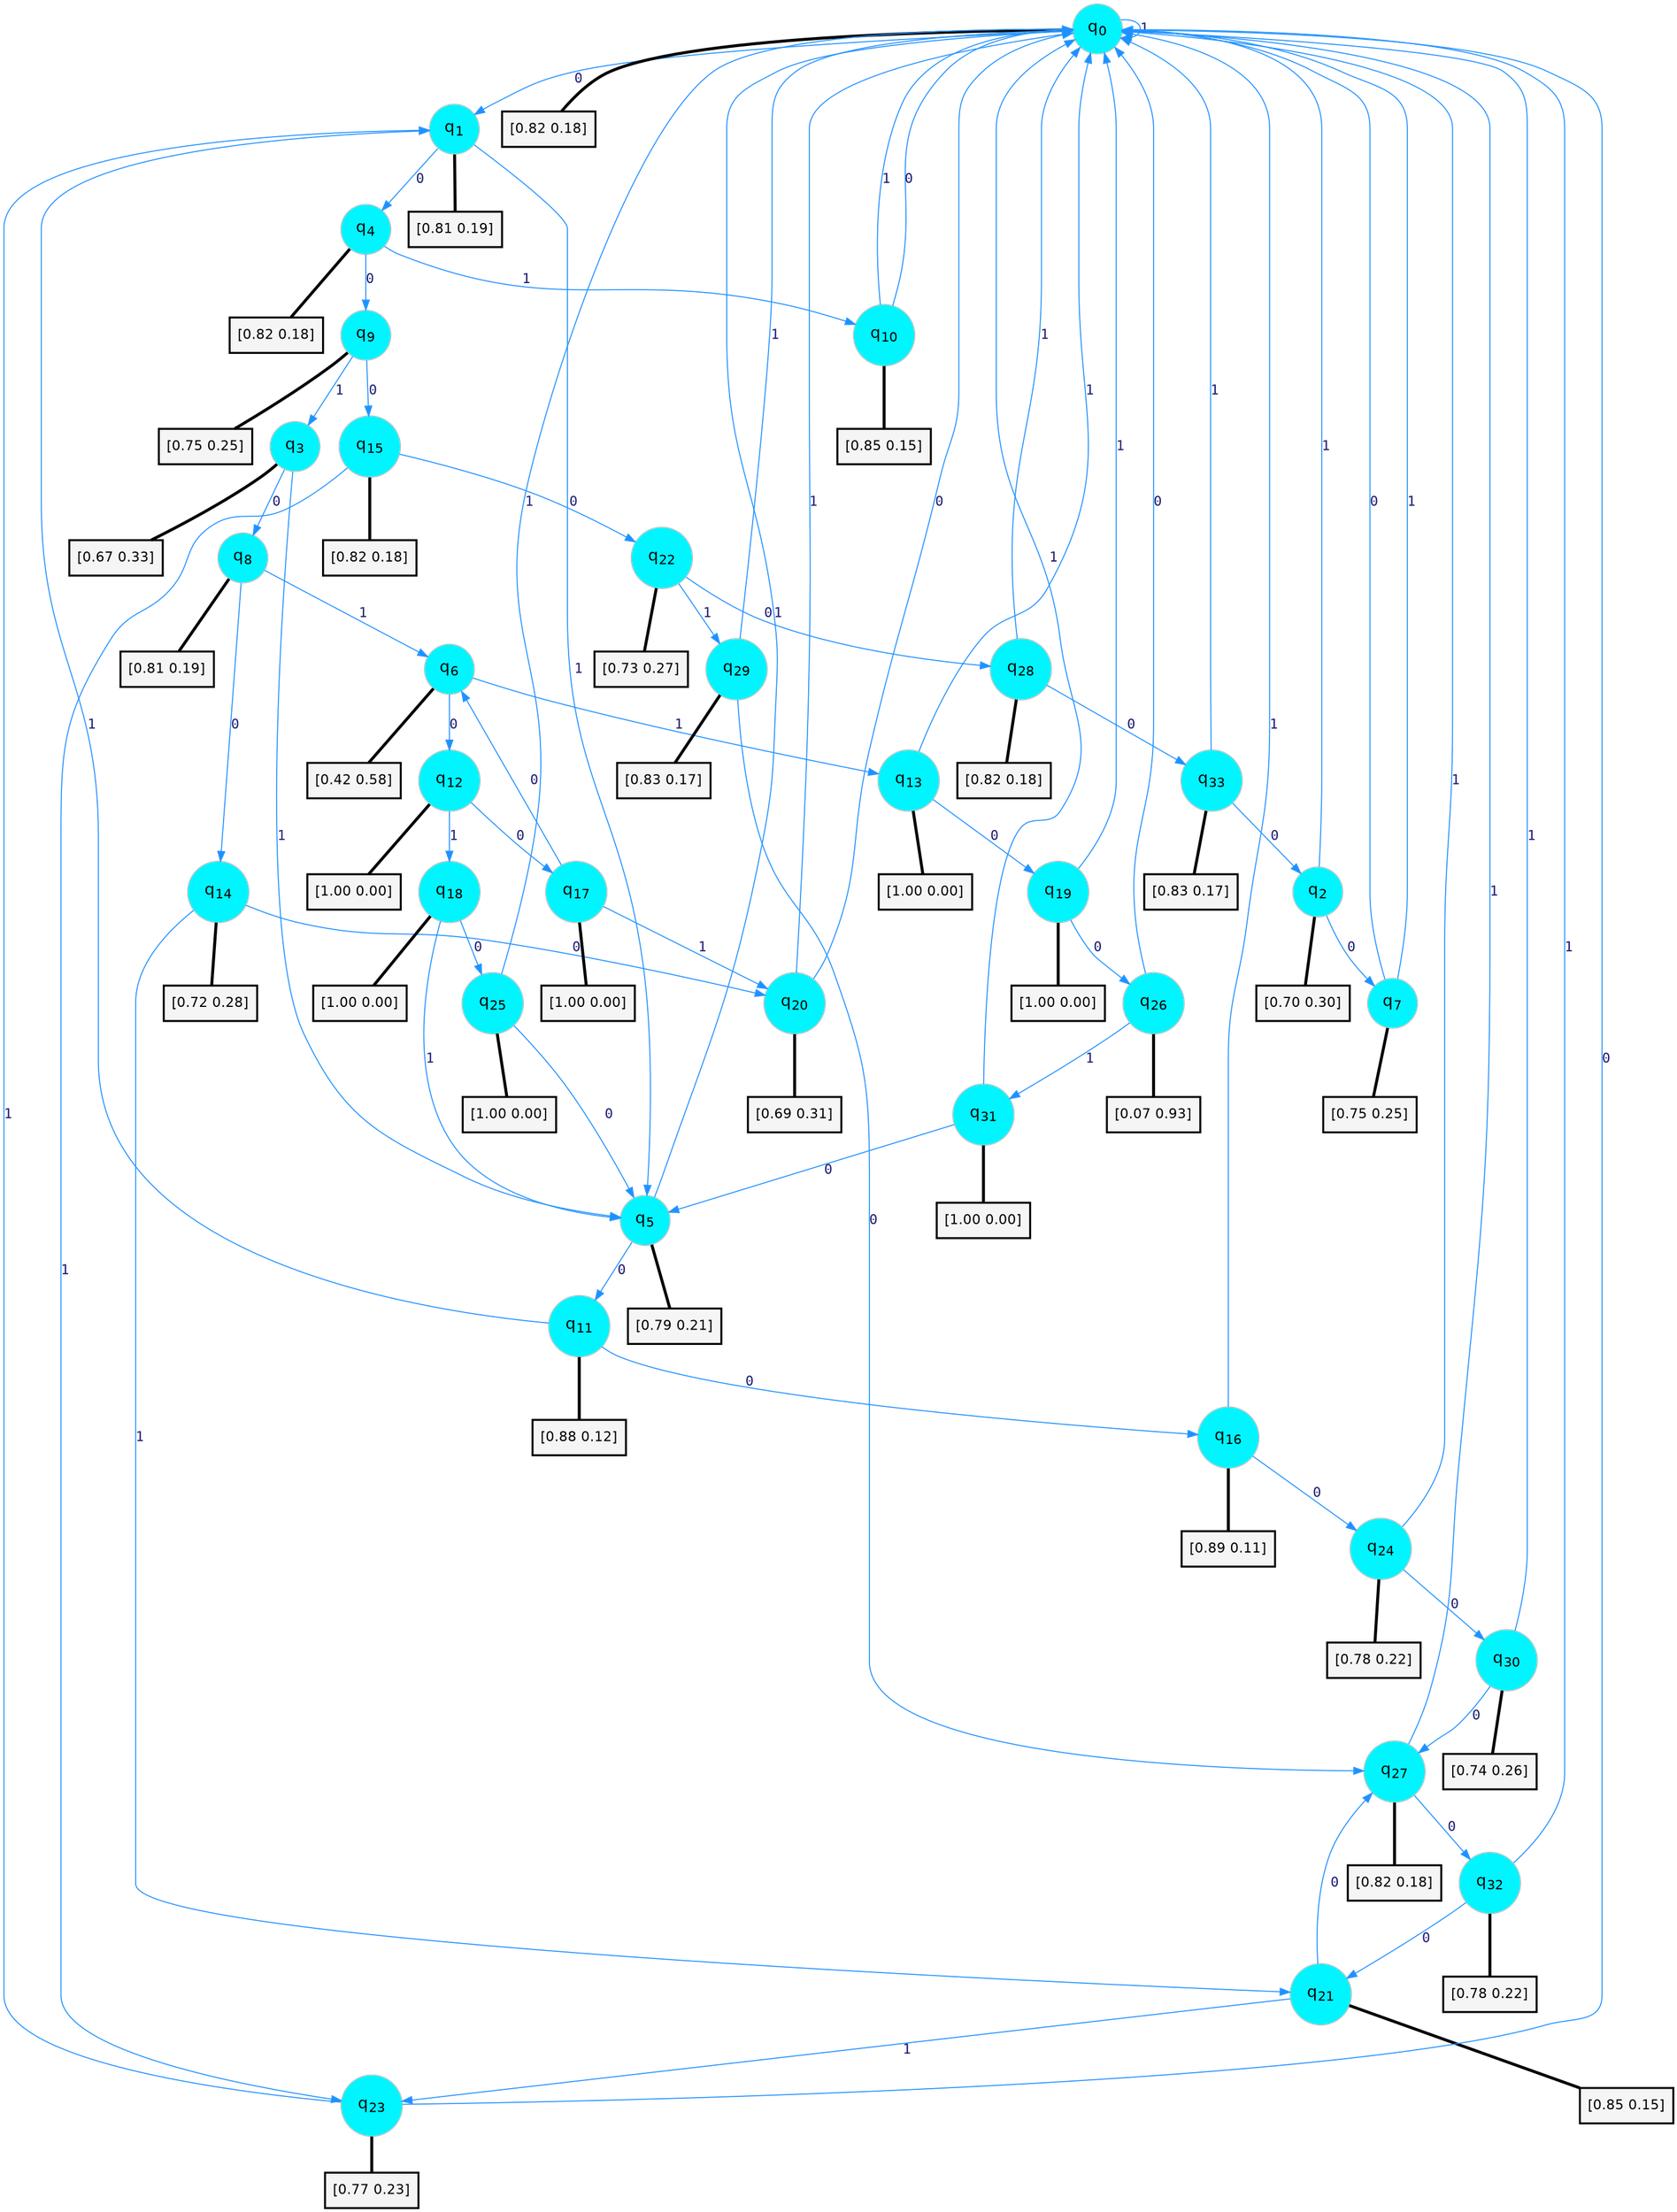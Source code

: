 digraph G {
graph [
bgcolor=transparent, dpi=300, rankdir=TD, size="40,25"];
node [
color=gray, fillcolor=turquoise1, fontcolor=black, fontname=Helvetica, fontsize=16, fontweight=bold, shape=circle, style=filled];
edge [
arrowsize=1, color=dodgerblue1, fontcolor=midnightblue, fontname=courier, fontweight=bold, penwidth=1, style=solid, weight=20];
0[label=<q<SUB>0</SUB>>];
1[label=<q<SUB>1</SUB>>];
2[label=<q<SUB>2</SUB>>];
3[label=<q<SUB>3</SUB>>];
4[label=<q<SUB>4</SUB>>];
5[label=<q<SUB>5</SUB>>];
6[label=<q<SUB>6</SUB>>];
7[label=<q<SUB>7</SUB>>];
8[label=<q<SUB>8</SUB>>];
9[label=<q<SUB>9</SUB>>];
10[label=<q<SUB>10</SUB>>];
11[label=<q<SUB>11</SUB>>];
12[label=<q<SUB>12</SUB>>];
13[label=<q<SUB>13</SUB>>];
14[label=<q<SUB>14</SUB>>];
15[label=<q<SUB>15</SUB>>];
16[label=<q<SUB>16</SUB>>];
17[label=<q<SUB>17</SUB>>];
18[label=<q<SUB>18</SUB>>];
19[label=<q<SUB>19</SUB>>];
20[label=<q<SUB>20</SUB>>];
21[label=<q<SUB>21</SUB>>];
22[label=<q<SUB>22</SUB>>];
23[label=<q<SUB>23</SUB>>];
24[label=<q<SUB>24</SUB>>];
25[label=<q<SUB>25</SUB>>];
26[label=<q<SUB>26</SUB>>];
27[label=<q<SUB>27</SUB>>];
28[label=<q<SUB>28</SUB>>];
29[label=<q<SUB>29</SUB>>];
30[label=<q<SUB>30</SUB>>];
31[label=<q<SUB>31</SUB>>];
32[label=<q<SUB>32</SUB>>];
33[label=<q<SUB>33</SUB>>];
34[label="[0.82 0.18]", shape=box,fontcolor=black, fontname=Helvetica, fontsize=14, penwidth=2, fillcolor=whitesmoke,color=black];
35[label="[0.81 0.19]", shape=box,fontcolor=black, fontname=Helvetica, fontsize=14, penwidth=2, fillcolor=whitesmoke,color=black];
36[label="[0.70 0.30]", shape=box,fontcolor=black, fontname=Helvetica, fontsize=14, penwidth=2, fillcolor=whitesmoke,color=black];
37[label="[0.67 0.33]", shape=box,fontcolor=black, fontname=Helvetica, fontsize=14, penwidth=2, fillcolor=whitesmoke,color=black];
38[label="[0.82 0.18]", shape=box,fontcolor=black, fontname=Helvetica, fontsize=14, penwidth=2, fillcolor=whitesmoke,color=black];
39[label="[0.79 0.21]", shape=box,fontcolor=black, fontname=Helvetica, fontsize=14, penwidth=2, fillcolor=whitesmoke,color=black];
40[label="[0.42 0.58]", shape=box,fontcolor=black, fontname=Helvetica, fontsize=14, penwidth=2, fillcolor=whitesmoke,color=black];
41[label="[0.75 0.25]", shape=box,fontcolor=black, fontname=Helvetica, fontsize=14, penwidth=2, fillcolor=whitesmoke,color=black];
42[label="[0.81 0.19]", shape=box,fontcolor=black, fontname=Helvetica, fontsize=14, penwidth=2, fillcolor=whitesmoke,color=black];
43[label="[0.75 0.25]", shape=box,fontcolor=black, fontname=Helvetica, fontsize=14, penwidth=2, fillcolor=whitesmoke,color=black];
44[label="[0.85 0.15]", shape=box,fontcolor=black, fontname=Helvetica, fontsize=14, penwidth=2, fillcolor=whitesmoke,color=black];
45[label="[0.88 0.12]", shape=box,fontcolor=black, fontname=Helvetica, fontsize=14, penwidth=2, fillcolor=whitesmoke,color=black];
46[label="[1.00 0.00]", shape=box,fontcolor=black, fontname=Helvetica, fontsize=14, penwidth=2, fillcolor=whitesmoke,color=black];
47[label="[1.00 0.00]", shape=box,fontcolor=black, fontname=Helvetica, fontsize=14, penwidth=2, fillcolor=whitesmoke,color=black];
48[label="[0.72 0.28]", shape=box,fontcolor=black, fontname=Helvetica, fontsize=14, penwidth=2, fillcolor=whitesmoke,color=black];
49[label="[0.82 0.18]", shape=box,fontcolor=black, fontname=Helvetica, fontsize=14, penwidth=2, fillcolor=whitesmoke,color=black];
50[label="[0.89 0.11]", shape=box,fontcolor=black, fontname=Helvetica, fontsize=14, penwidth=2, fillcolor=whitesmoke,color=black];
51[label="[1.00 0.00]", shape=box,fontcolor=black, fontname=Helvetica, fontsize=14, penwidth=2, fillcolor=whitesmoke,color=black];
52[label="[1.00 0.00]", shape=box,fontcolor=black, fontname=Helvetica, fontsize=14, penwidth=2, fillcolor=whitesmoke,color=black];
53[label="[1.00 0.00]", shape=box,fontcolor=black, fontname=Helvetica, fontsize=14, penwidth=2, fillcolor=whitesmoke,color=black];
54[label="[0.69 0.31]", shape=box,fontcolor=black, fontname=Helvetica, fontsize=14, penwidth=2, fillcolor=whitesmoke,color=black];
55[label="[0.85 0.15]", shape=box,fontcolor=black, fontname=Helvetica, fontsize=14, penwidth=2, fillcolor=whitesmoke,color=black];
56[label="[0.73 0.27]", shape=box,fontcolor=black, fontname=Helvetica, fontsize=14, penwidth=2, fillcolor=whitesmoke,color=black];
57[label="[0.77 0.23]", shape=box,fontcolor=black, fontname=Helvetica, fontsize=14, penwidth=2, fillcolor=whitesmoke,color=black];
58[label="[0.78 0.22]", shape=box,fontcolor=black, fontname=Helvetica, fontsize=14, penwidth=2, fillcolor=whitesmoke,color=black];
59[label="[1.00 0.00]", shape=box,fontcolor=black, fontname=Helvetica, fontsize=14, penwidth=2, fillcolor=whitesmoke,color=black];
60[label="[0.07 0.93]", shape=box,fontcolor=black, fontname=Helvetica, fontsize=14, penwidth=2, fillcolor=whitesmoke,color=black];
61[label="[0.82 0.18]", shape=box,fontcolor=black, fontname=Helvetica, fontsize=14, penwidth=2, fillcolor=whitesmoke,color=black];
62[label="[0.82 0.18]", shape=box,fontcolor=black, fontname=Helvetica, fontsize=14, penwidth=2, fillcolor=whitesmoke,color=black];
63[label="[0.83 0.17]", shape=box,fontcolor=black, fontname=Helvetica, fontsize=14, penwidth=2, fillcolor=whitesmoke,color=black];
64[label="[0.74 0.26]", shape=box,fontcolor=black, fontname=Helvetica, fontsize=14, penwidth=2, fillcolor=whitesmoke,color=black];
65[label="[1.00 0.00]", shape=box,fontcolor=black, fontname=Helvetica, fontsize=14, penwidth=2, fillcolor=whitesmoke,color=black];
66[label="[0.78 0.22]", shape=box,fontcolor=black, fontname=Helvetica, fontsize=14, penwidth=2, fillcolor=whitesmoke,color=black];
67[label="[0.83 0.17]", shape=box,fontcolor=black, fontname=Helvetica, fontsize=14, penwidth=2, fillcolor=whitesmoke,color=black];
0->1 [label=0];
0->0 [label=1];
0->34 [arrowhead=none, penwidth=3,color=black];
1->4 [label=0];
1->5 [label=1];
1->35 [arrowhead=none, penwidth=3,color=black];
2->7 [label=0];
2->0 [label=1];
2->36 [arrowhead=none, penwidth=3,color=black];
3->8 [label=0];
3->5 [label=1];
3->37 [arrowhead=none, penwidth=3,color=black];
4->9 [label=0];
4->10 [label=1];
4->38 [arrowhead=none, penwidth=3,color=black];
5->11 [label=0];
5->0 [label=1];
5->39 [arrowhead=none, penwidth=3,color=black];
6->12 [label=0];
6->13 [label=1];
6->40 [arrowhead=none, penwidth=3,color=black];
7->0 [label=0];
7->0 [label=1];
7->41 [arrowhead=none, penwidth=3,color=black];
8->14 [label=0];
8->6 [label=1];
8->42 [arrowhead=none, penwidth=3,color=black];
9->15 [label=0];
9->3 [label=1];
9->43 [arrowhead=none, penwidth=3,color=black];
10->0 [label=0];
10->0 [label=1];
10->44 [arrowhead=none, penwidth=3,color=black];
11->16 [label=0];
11->1 [label=1];
11->45 [arrowhead=none, penwidth=3,color=black];
12->17 [label=0];
12->18 [label=1];
12->46 [arrowhead=none, penwidth=3,color=black];
13->19 [label=0];
13->0 [label=1];
13->47 [arrowhead=none, penwidth=3,color=black];
14->20 [label=0];
14->21 [label=1];
14->48 [arrowhead=none, penwidth=3,color=black];
15->22 [label=0];
15->23 [label=1];
15->49 [arrowhead=none, penwidth=3,color=black];
16->24 [label=0];
16->0 [label=1];
16->50 [arrowhead=none, penwidth=3,color=black];
17->6 [label=0];
17->20 [label=1];
17->51 [arrowhead=none, penwidth=3,color=black];
18->25 [label=0];
18->5 [label=1];
18->52 [arrowhead=none, penwidth=3,color=black];
19->26 [label=0];
19->0 [label=1];
19->53 [arrowhead=none, penwidth=3,color=black];
20->0 [label=0];
20->0 [label=1];
20->54 [arrowhead=none, penwidth=3,color=black];
21->27 [label=0];
21->23 [label=1];
21->55 [arrowhead=none, penwidth=3,color=black];
22->28 [label=0];
22->29 [label=1];
22->56 [arrowhead=none, penwidth=3,color=black];
23->0 [label=0];
23->1 [label=1];
23->57 [arrowhead=none, penwidth=3,color=black];
24->30 [label=0];
24->0 [label=1];
24->58 [arrowhead=none, penwidth=3,color=black];
25->5 [label=0];
25->0 [label=1];
25->59 [arrowhead=none, penwidth=3,color=black];
26->0 [label=0];
26->31 [label=1];
26->60 [arrowhead=none, penwidth=3,color=black];
27->32 [label=0];
27->0 [label=1];
27->61 [arrowhead=none, penwidth=3,color=black];
28->33 [label=0];
28->0 [label=1];
28->62 [arrowhead=none, penwidth=3,color=black];
29->27 [label=0];
29->0 [label=1];
29->63 [arrowhead=none, penwidth=3,color=black];
30->27 [label=0];
30->0 [label=1];
30->64 [arrowhead=none, penwidth=3,color=black];
31->5 [label=0];
31->0 [label=1];
31->65 [arrowhead=none, penwidth=3,color=black];
32->21 [label=0];
32->0 [label=1];
32->66 [arrowhead=none, penwidth=3,color=black];
33->2 [label=0];
33->0 [label=1];
33->67 [arrowhead=none, penwidth=3,color=black];
}
